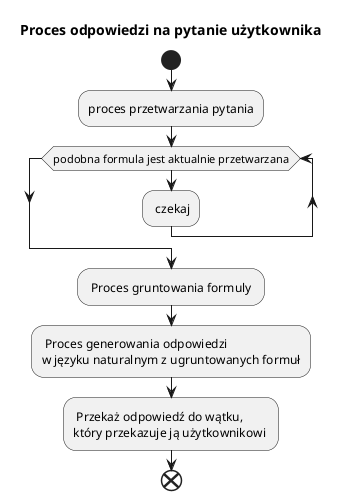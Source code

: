 @startuml
title Proces odpowiedzi na pytanie użytkownika
start
    :proces przetwarzania pytania;
    while (podobna formula jest aktualnie przetwarzana)
        : czekaj;
    endwhile
    : Proces gruntowania formuly ;
    : Proces generowania odpowiedzi
    w języku naturalnym z ugruntowanych formuł;
    : Przekaż odpowiedź do wątku,
    który przekazuje ją użytkownikowi ;


end


@enduml